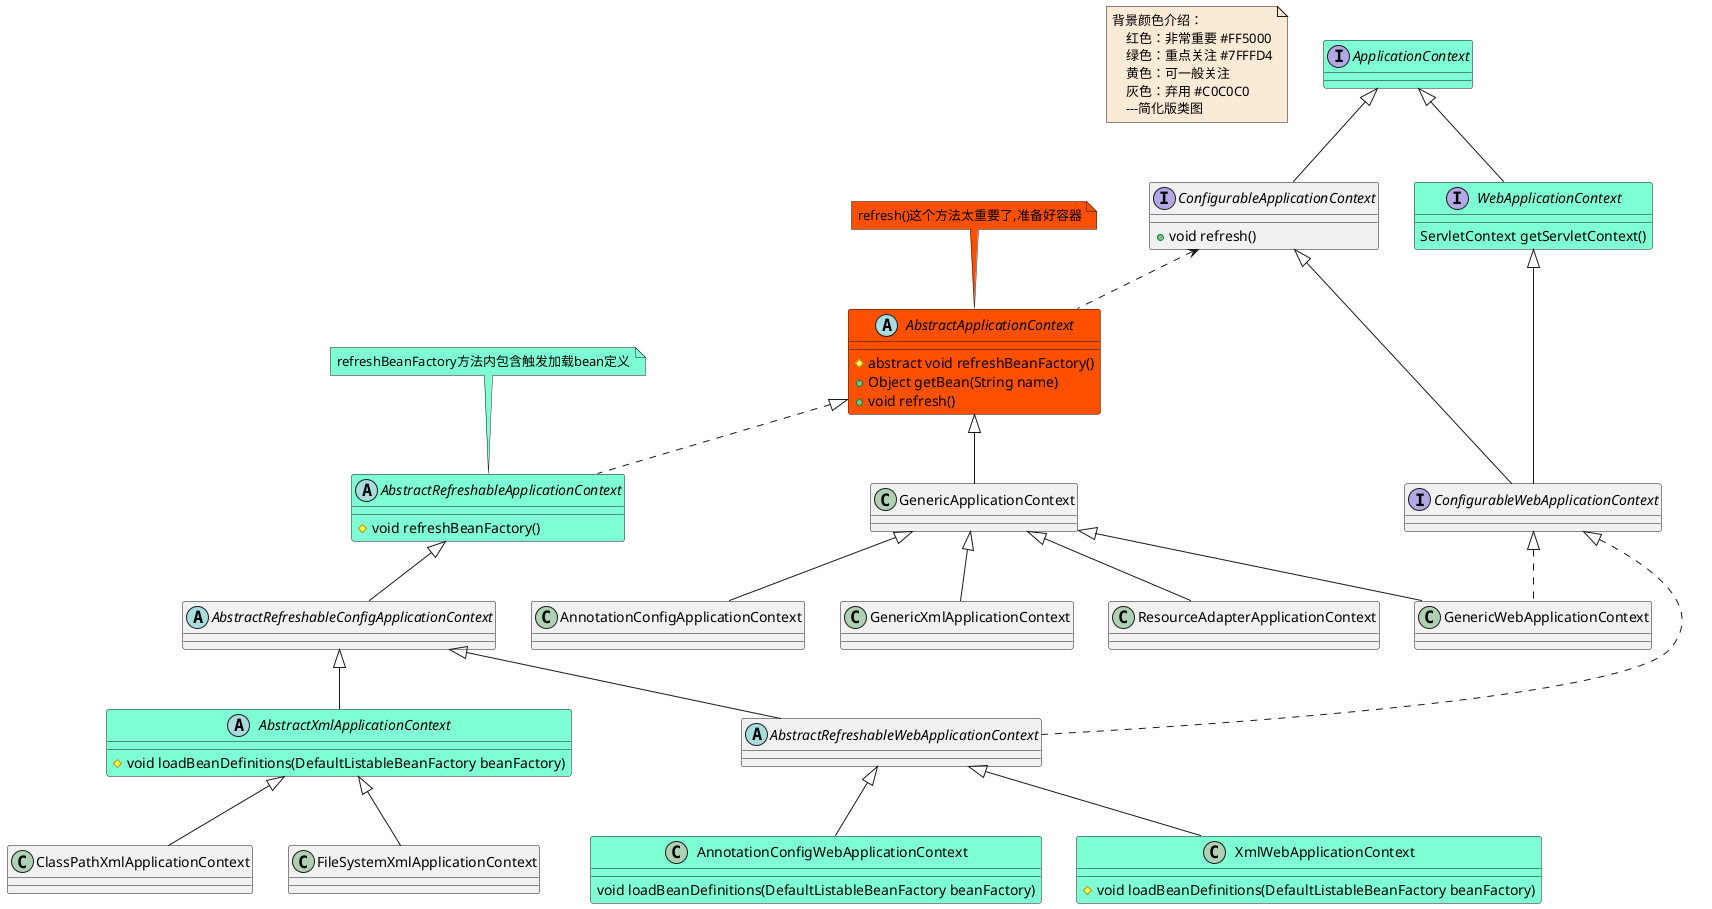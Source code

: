 @startuml

note  as N1 #FAEBD7
背景颜色介绍：
    红色：非常重要 #FF5000
    绿色：重点关注 #7FFFD4
    黄色：可一般关注
    灰色：弃用 #C0C0C0
    ---简化版类图
end note


interface ApplicationContext #7FFFD4
abstract class AbstractApplicationContext  #FF5000
AbstractApplicationContext : #abstract void refreshBeanFactory()
AbstractApplicationContext : +Object getBean(String name)
AbstractApplicationContext : +void refresh()
note top #FF5000: refresh()这个方法太重要了,准备好容器
abstract class AbstractRefreshableApplicationContext #7FFFD4
AbstractRefreshableApplicationContext : #void refreshBeanFactory()
note top #7FFFD4: refreshBeanFactory方法内包含触发加载bean定义
abstract class AbstractRefreshableConfigApplicationContext
abstract class AbstractRefreshableWebApplicationContext
abstract class AbstractXmlApplicationContext #7FFFD4
AbstractXmlApplicationContext : #void loadBeanDefinitions(DefaultListableBeanFactory beanFactory)
class AnnotationConfigApplicationContext
class AnnotationConfigWebApplicationContext #7FFFD4
AnnotationConfigWebApplicationContext : void loadBeanDefinitions(DefaultListableBeanFactory beanFactory)
class ClassPathXmlApplicationContext
interface ConfigurableApplicationContext
ConfigurableApplicationContext : +void refresh()
interface ConfigurableWebApplicationContext
class FileSystemXmlApplicationContext
class GenericApplicationContext
class GenericXmlApplicationContext
class GenericWebApplicationContext
class ResourceAdapterApplicationContext
class XmlWebApplicationContext #7FFFD4
XmlWebApplicationContext : #void loadBeanDefinitions(DefaultListableBeanFactory beanFactory)
interface WebApplicationContext #7FFFD4
WebApplicationContext : ServletContext getServletContext()






AbstractApplicationContext <|.. AbstractRefreshableApplicationContext
AbstractApplicationContext <|-- GenericApplicationContext




AbstractXmlApplicationContext <|-- ClassPathXmlApplicationContext
AbstractXmlApplicationContext <|-- FileSystemXmlApplicationContext


AbstractRefreshableConfigApplicationContext <|-- AbstractRefreshableWebApplicationContext
AbstractRefreshableConfigApplicationContext <|-- AbstractXmlApplicationContext

AbstractRefreshableApplicationContext <|-- AbstractRefreshableConfigApplicationContext

AbstractRefreshableWebApplicationContext <|-- AnnotationConfigWebApplicationContext
AbstractRefreshableWebApplicationContext <|-- XmlWebApplicationContext



ApplicationContext <|-- ConfigurableApplicationContext
ApplicationContext <|-- WebApplicationContext





ConfigurableApplicationContext <.. AbstractApplicationContext
ConfigurableApplicationContext <|-- ConfigurableWebApplicationContext



ConfigurableWebApplicationContext <|.. AbstractRefreshableWebApplicationContext
ConfigurableWebApplicationContext <|.. GenericWebApplicationContext



GenericApplicationContext <|-- AnnotationConfigApplicationContext
GenericApplicationContext <|-- GenericXmlApplicationContext
GenericApplicationContext <|-- GenericWebApplicationContext
GenericApplicationContext <|-- ResourceAdapterApplicationContext





WebApplicationContext <|-- ConfigurableWebApplicationContext

@enduml